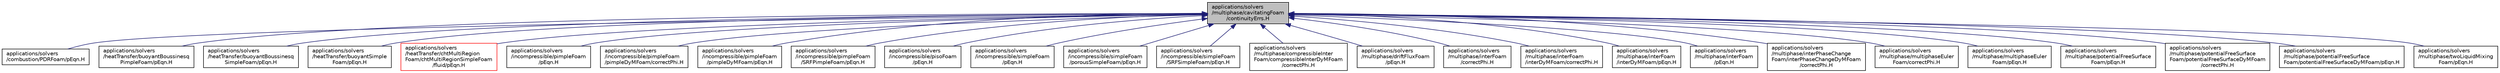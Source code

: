 digraph "applications/solvers/multiphase/cavitatingFoam/continuityErrs.H"
{
  bgcolor="transparent";
  edge [fontname="Helvetica",fontsize="10",labelfontname="Helvetica",labelfontsize="10"];
  node [fontname="Helvetica",fontsize="10",shape=record];
  Node1 [label="applications/solvers\l/multiphase/cavitatingFoam\l/continuityErrs.H",height=0.2,width=0.4,color="black", fillcolor="grey75", style="filled", fontcolor="black"];
  Node1 -> Node2 [dir="back",color="midnightblue",fontsize="10",style="solid",fontname="Helvetica"];
  Node2 [label="applications/solvers\l/combustion/PDRFoam/pEqn.H",height=0.2,width=0.4,color="black",URL="$a03056.html"];
  Node1 -> Node3 [dir="back",color="midnightblue",fontsize="10",style="solid",fontname="Helvetica"];
  Node3 [label="applications/solvers\l/heatTransfer/buoyantBoussinesq\lPimpleFoam/pEqn.H",height=0.2,width=0.4,color="black",URL="$a03067.html"];
  Node1 -> Node4 [dir="back",color="midnightblue",fontsize="10",style="solid",fontname="Helvetica"];
  Node4 [label="applications/solvers\l/heatTransfer/buoyantBoussinesq\lSimpleFoam/pEqn.H",height=0.2,width=0.4,color="black",URL="$a03068.html"];
  Node1 -> Node5 [dir="back",color="midnightblue",fontsize="10",style="solid",fontname="Helvetica"];
  Node5 [label="applications/solvers\l/heatTransfer/buoyantSimple\lFoam/pEqn.H",height=0.2,width=0.4,color="black",URL="$a03070.html"];
  Node1 -> Node6 [dir="back",color="midnightblue",fontsize="10",style="solid",fontname="Helvetica"];
  Node6 [label="applications/solvers\l/heatTransfer/chtMultiRegion\lFoam/chtMultiRegionSimpleFoam\l/fluid/pEqn.H",height=0.2,width=0.4,color="red",URL="$a03071.html"];
  Node1 -> Node7 [dir="back",color="midnightblue",fontsize="10",style="solid",fontname="Helvetica"];
  Node7 [label="applications/solvers\l/incompressible/pimpleFoam\l/pEqn.H",height=0.2,width=0.4,color="black",URL="$a03073.html"];
  Node1 -> Node8 [dir="back",color="midnightblue",fontsize="10",style="solid",fontname="Helvetica"];
  Node8 [label="applications/solvers\l/incompressible/pimpleFoam\l/pimpleDyMFoam/correctPhi.H",height=0.2,width=0.4,color="black",URL="$a03281.html"];
  Node1 -> Node9 [dir="back",color="midnightblue",fontsize="10",style="solid",fontname="Helvetica"];
  Node9 [label="applications/solvers\l/incompressible/pimpleFoam\l/pimpleDyMFoam/pEqn.H",height=0.2,width=0.4,color="black",URL="$a03074.html"];
  Node1 -> Node10 [dir="back",color="midnightblue",fontsize="10",style="solid",fontname="Helvetica"];
  Node10 [label="applications/solvers\l/incompressible/pimpleFoam\l/SRFPimpleFoam/pEqn.H",height=0.2,width=0.4,color="black",URL="$a03075.html"];
  Node1 -> Node11 [dir="back",color="midnightblue",fontsize="10",style="solid",fontname="Helvetica"];
  Node11 [label="applications/solvers\l/incompressible/pisoFoam\l/pEqn.H",height=0.2,width=0.4,color="black",URL="$a03076.html"];
  Node1 -> Node12 [dir="back",color="midnightblue",fontsize="10",style="solid",fontname="Helvetica"];
  Node12 [label="applications/solvers\l/incompressible/simpleFoam\l/pEqn.H",height=0.2,width=0.4,color="black",URL="$a03077.html"];
  Node1 -> Node13 [dir="back",color="midnightblue",fontsize="10",style="solid",fontname="Helvetica"];
  Node13 [label="applications/solvers\l/incompressible/simpleFoam\l/porousSimpleFoam/pEqn.H",height=0.2,width=0.4,color="black",URL="$a03078.html"];
  Node1 -> Node14 [dir="back",color="midnightblue",fontsize="10",style="solid",fontname="Helvetica"];
  Node14 [label="applications/solvers\l/incompressible/simpleFoam\l/SRFSimpleFoam/pEqn.H",height=0.2,width=0.4,color="black",URL="$a03079.html"];
  Node1 -> Node15 [dir="back",color="midnightblue",fontsize="10",style="solid",fontname="Helvetica"];
  Node15 [label="applications/solvers\l/multiphase/compressibleInter\lFoam/compressibleInterDyMFoam\l/correctPhi.H",height=0.2,width=0.4,color="black",URL="$a03283.html"];
  Node1 -> Node16 [dir="back",color="midnightblue",fontsize="10",style="solid",fontname="Helvetica"];
  Node16 [label="applications/solvers\l/multiphase/driftFluxFoam\l/pEqn.H",height=0.2,width=0.4,color="black",URL="$a03092.html"];
  Node1 -> Node17 [dir="back",color="midnightblue",fontsize="10",style="solid",fontname="Helvetica"];
  Node17 [label="applications/solvers\l/multiphase/interFoam\l/correctPhi.H",height=0.2,width=0.4,color="black",URL="$a03284.html"];
  Node1 -> Node18 [dir="back",color="midnightblue",fontsize="10",style="solid",fontname="Helvetica"];
  Node18 [label="applications/solvers\l/multiphase/interFoam\l/interDyMFoam/correctPhi.H",height=0.2,width=0.4,color="black",URL="$a03285.html"];
  Node1 -> Node19 [dir="back",color="midnightblue",fontsize="10",style="solid",fontname="Helvetica"];
  Node19 [label="applications/solvers\l/multiphase/interFoam\l/interDyMFoam/pEqn.H",height=0.2,width=0.4,color="black",URL="$a03093.html"];
  Node1 -> Node20 [dir="back",color="midnightblue",fontsize="10",style="solid",fontname="Helvetica"];
  Node20 [label="applications/solvers\l/multiphase/interFoam\l/pEqn.H",height=0.2,width=0.4,color="black",URL="$a03094.html"];
  Node1 -> Node21 [dir="back",color="midnightblue",fontsize="10",style="solid",fontname="Helvetica"];
  Node21 [label="applications/solvers\l/multiphase/interPhaseChange\lFoam/interPhaseChangeDyMFoam\l/correctPhi.H",height=0.2,width=0.4,color="black",URL="$a03286.html"];
  Node1 -> Node22 [dir="back",color="midnightblue",fontsize="10",style="solid",fontname="Helvetica"];
  Node22 [label="applications/solvers\l/multiphase/multiphaseEuler\lFoam/correctPhi.H",height=0.2,width=0.4,color="black",URL="$a03287.html"];
  Node1 -> Node23 [dir="back",color="midnightblue",fontsize="10",style="solid",fontname="Helvetica"];
  Node23 [label="applications/solvers\l/multiphase/multiphaseEuler\lFoam/pEqn.H",height=0.2,width=0.4,color="black",URL="$a03097.html"];
  Node1 -> Node24 [dir="back",color="midnightblue",fontsize="10",style="solid",fontname="Helvetica"];
  Node24 [label="applications/solvers\l/multiphase/potentialFreeSurface\lFoam/pEqn.H",height=0.2,width=0.4,color="black",URL="$a03098.html"];
  Node1 -> Node25 [dir="back",color="midnightblue",fontsize="10",style="solid",fontname="Helvetica"];
  Node25 [label="applications/solvers\l/multiphase/potentialFreeSurface\lFoam/potentialFreeSurfaceDyMFoam\l/correctPhi.H",height=0.2,width=0.4,color="black",URL="$a03288.html"];
  Node1 -> Node26 [dir="back",color="midnightblue",fontsize="10",style="solid",fontname="Helvetica"];
  Node26 [label="applications/solvers\l/multiphase/potentialFreeSurface\lFoam/potentialFreeSurfaceDyMFoam/pEqn.H",height=0.2,width=0.4,color="black",URL="$a03099.html"];
  Node1 -> Node27 [dir="back",color="midnightblue",fontsize="10",style="solid",fontname="Helvetica"];
  Node27 [label="applications/solvers\l/multiphase/twoLiquidMixing\lFoam/pEqn.H",height=0.2,width=0.4,color="black",URL="$a03103.html"];
}
